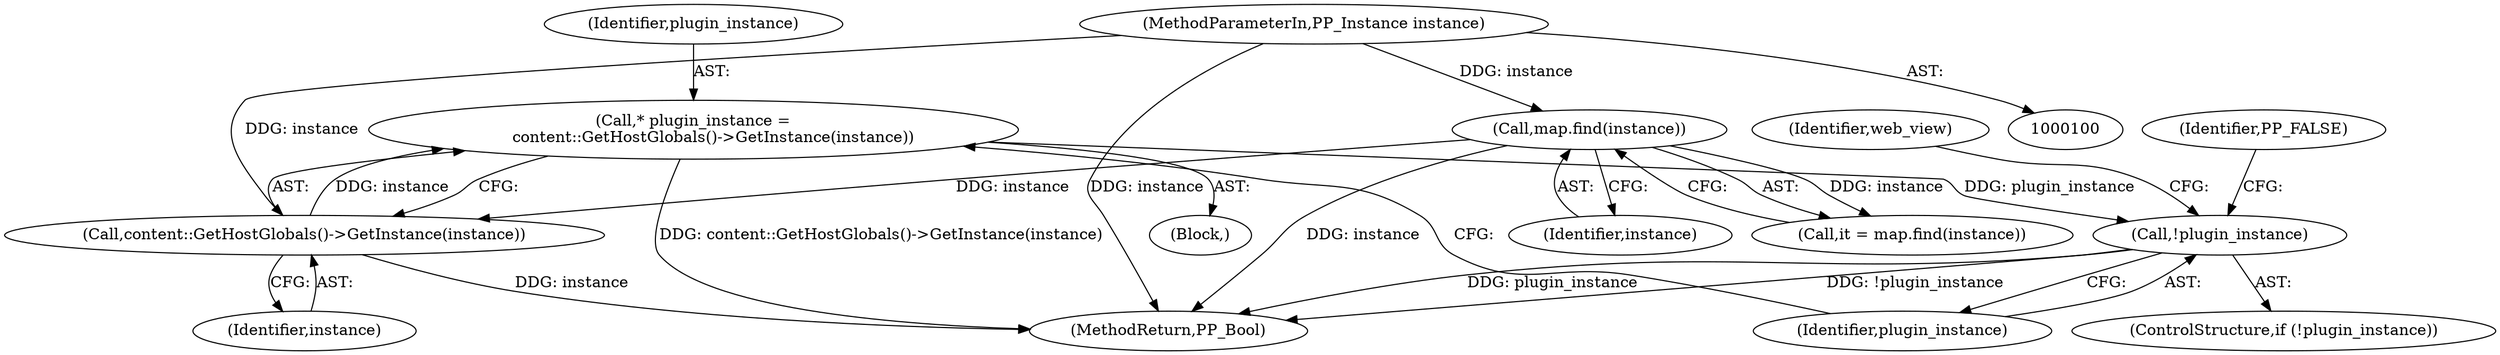 digraph "1_Chrome_3b0d77670a0613f409110817455d2137576b485a_14@pointer" {
"1000131" [label="(Call,* plugin_instance =\n        content::GetHostGlobals()->GetInstance(instance))"];
"1000133" [label="(Call,content::GetHostGlobals()->GetInstance(instance))"];
"1000114" [label="(Call,map.find(instance))"];
"1000101" [label="(MethodParameterIn,PP_Instance instance)"];
"1000136" [label="(Call,!plugin_instance)"];
"1000137" [label="(Identifier,plugin_instance)"];
"1000101" [label="(MethodParameterIn,PP_Instance instance)"];
"1000134" [label="(Identifier,instance)"];
"1000115" [label="(Identifier,instance)"];
"1000136" [label="(Call,!plugin_instance)"];
"1000131" [label="(Call,* plugin_instance =\n        content::GetHostGlobals()->GetInstance(instance))"];
"1000132" [label="(Identifier,plugin_instance)"];
"1000112" [label="(Call,it = map.find(instance))"];
"1000142" [label="(Identifier,web_view)"];
"1000167" [label="(MethodReturn,PP_Bool)"];
"1000135" [label="(ControlStructure,if (!plugin_instance))"];
"1000139" [label="(Identifier,PP_FALSE)"];
"1000106" [label="(Block,)"];
"1000133" [label="(Call,content::GetHostGlobals()->GetInstance(instance))"];
"1000114" [label="(Call,map.find(instance))"];
"1000131" -> "1000106"  [label="AST: "];
"1000131" -> "1000133"  [label="CFG: "];
"1000132" -> "1000131"  [label="AST: "];
"1000133" -> "1000131"  [label="AST: "];
"1000137" -> "1000131"  [label="CFG: "];
"1000131" -> "1000167"  [label="DDG: content::GetHostGlobals()->GetInstance(instance)"];
"1000133" -> "1000131"  [label="DDG: instance"];
"1000131" -> "1000136"  [label="DDG: plugin_instance"];
"1000133" -> "1000134"  [label="CFG: "];
"1000134" -> "1000133"  [label="AST: "];
"1000133" -> "1000167"  [label="DDG: instance"];
"1000114" -> "1000133"  [label="DDG: instance"];
"1000101" -> "1000133"  [label="DDG: instance"];
"1000114" -> "1000112"  [label="AST: "];
"1000114" -> "1000115"  [label="CFG: "];
"1000115" -> "1000114"  [label="AST: "];
"1000112" -> "1000114"  [label="CFG: "];
"1000114" -> "1000167"  [label="DDG: instance"];
"1000114" -> "1000112"  [label="DDG: instance"];
"1000101" -> "1000114"  [label="DDG: instance"];
"1000101" -> "1000100"  [label="AST: "];
"1000101" -> "1000167"  [label="DDG: instance"];
"1000136" -> "1000135"  [label="AST: "];
"1000136" -> "1000137"  [label="CFG: "];
"1000137" -> "1000136"  [label="AST: "];
"1000139" -> "1000136"  [label="CFG: "];
"1000142" -> "1000136"  [label="CFG: "];
"1000136" -> "1000167"  [label="DDG: !plugin_instance"];
"1000136" -> "1000167"  [label="DDG: plugin_instance"];
}
